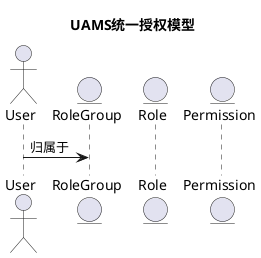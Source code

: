 @startuml
title: UAMS统一授权模型
actor User
entity RoleGroup
entity Role
entity Permission

User -> RoleGroup: 归属于

@enduml